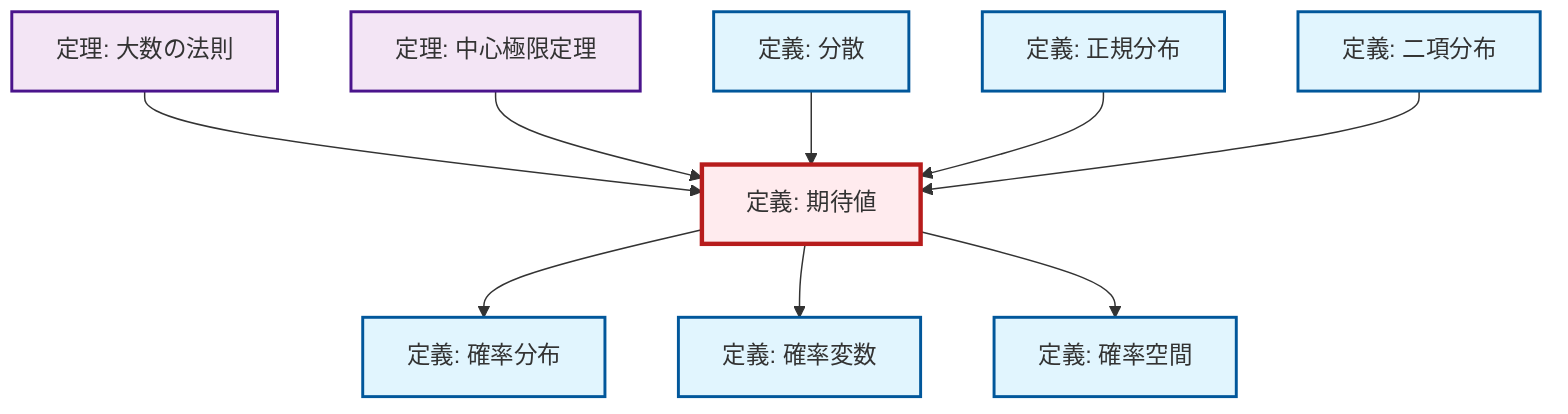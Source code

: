 graph TD
    classDef definition fill:#e1f5fe,stroke:#01579b,stroke-width:2px
    classDef theorem fill:#f3e5f5,stroke:#4a148c,stroke-width:2px
    classDef axiom fill:#fff3e0,stroke:#e65100,stroke-width:2px
    classDef example fill:#e8f5e9,stroke:#1b5e20,stroke-width:2px
    classDef current fill:#ffebee,stroke:#b71c1c,stroke-width:3px
    def-expectation["定義: 期待値"]:::definition
    thm-central-limit["定理: 中心極限定理"]:::theorem
    def-probability-distribution["定義: 確率分布"]:::definition
    def-random-variable["定義: 確率変数"]:::definition
    def-probability-space["定義: 確率空間"]:::definition
    thm-law-of-large-numbers["定理: 大数の法則"]:::theorem
    def-binomial-distribution["定義: 二項分布"]:::definition
    def-variance["定義: 分散"]:::definition
    def-normal-distribution["定義: 正規分布"]:::definition
    def-expectation --> def-probability-distribution
    thm-law-of-large-numbers --> def-expectation
    thm-central-limit --> def-expectation
    def-variance --> def-expectation
    def-normal-distribution --> def-expectation
    def-expectation --> def-random-variable
    def-expectation --> def-probability-space
    def-binomial-distribution --> def-expectation
    class def-expectation current
